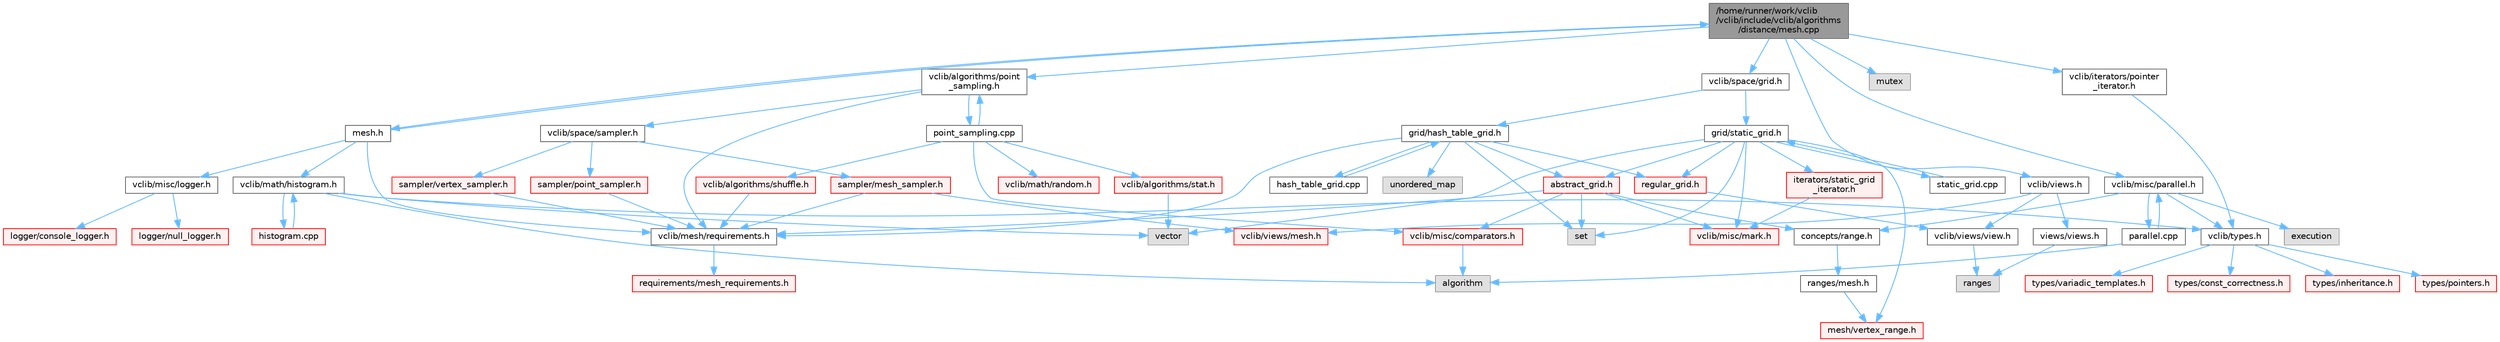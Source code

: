 digraph "/home/runner/work/vclib/vclib/include/vclib/algorithms/distance/mesh.cpp"
{
 // LATEX_PDF_SIZE
  bgcolor="transparent";
  edge [fontname=Helvetica,fontsize=10,labelfontname=Helvetica,labelfontsize=10];
  node [fontname=Helvetica,fontsize=10,shape=box,height=0.2,width=0.4];
  Node1 [label="/home/runner/work/vclib\l/vclib/include/vclib/algorithms\l/distance/mesh.cpp",height=0.2,width=0.4,color="gray40", fillcolor="grey60", style="filled", fontcolor="black",tooltip=" "];
  Node1 -> Node2 [color="steelblue1",style="solid"];
  Node2 [label="mesh.h",height=0.2,width=0.4,color="grey40", fillcolor="white", style="filled",URL="$algorithms_2distance_2mesh_8h.html",tooltip=" "];
  Node2 -> Node3 [color="steelblue1",style="solid"];
  Node3 [label="vclib/math/histogram.h",height=0.2,width=0.4,color="grey40", fillcolor="white", style="filled",URL="$histogram_8h.html",tooltip=" "];
  Node3 -> Node4 [color="steelblue1",style="solid"];
  Node4 [label="algorithm",height=0.2,width=0.4,color="grey60", fillcolor="#E0E0E0", style="filled",tooltip=" "];
  Node3 -> Node5 [color="steelblue1",style="solid"];
  Node5 [label="vector",height=0.2,width=0.4,color="grey60", fillcolor="#E0E0E0", style="filled",tooltip=" "];
  Node3 -> Node6 [color="steelblue1",style="solid"];
  Node6 [label="vclib/types.h",height=0.2,width=0.4,color="grey40", fillcolor="white", style="filled",URL="$types_8h.html",tooltip=" "];
  Node6 -> Node7 [color="steelblue1",style="solid"];
  Node7 [label="types/const_correctness.h",height=0.2,width=0.4,color="red", fillcolor="#FFF0F0", style="filled",URL="$types_2const__correctness_8h.html",tooltip=" "];
  Node6 -> Node9 [color="steelblue1",style="solid"];
  Node9 [label="types/inheritance.h",height=0.2,width=0.4,color="red", fillcolor="#FFF0F0", style="filled",URL="$inheritance_8h.html",tooltip=" "];
  Node6 -> Node10 [color="steelblue1",style="solid"];
  Node10 [label="types/pointers.h",height=0.2,width=0.4,color="red", fillcolor="#FFF0F0", style="filled",URL="$types_2pointers_8h.html",tooltip=" "];
  Node6 -> Node11 [color="steelblue1",style="solid"];
  Node11 [label="types/variadic_templates.h",height=0.2,width=0.4,color="red", fillcolor="#FFF0F0", style="filled",URL="$variadic__templates_8h.html",tooltip=" "];
  Node3 -> Node17 [color="steelblue1",style="solid"];
  Node17 [label="histogram.cpp",height=0.2,width=0.4,color="red", fillcolor="#FFF0F0", style="filled",URL="$histogram_8cpp.html",tooltip=" "];
  Node17 -> Node3 [color="steelblue1",style="solid"];
  Node2 -> Node19 [color="steelblue1",style="solid"];
  Node19 [label="vclib/mesh/requirements.h",height=0.2,width=0.4,color="grey40", fillcolor="white", style="filled",URL="$requirements_8h.html",tooltip=" "];
  Node19 -> Node20 [color="steelblue1",style="solid"];
  Node20 [label="requirements/mesh_requirements.h",height=0.2,width=0.4,color="red", fillcolor="#FFF0F0", style="filled",URL="$mesh__requirements_8h.html",tooltip=" "];
  Node2 -> Node177 [color="steelblue1",style="solid"];
  Node177 [label="vclib/misc/logger.h",height=0.2,width=0.4,color="grey40", fillcolor="white", style="filled",URL="$misc_2logger_8h.html",tooltip=" "];
  Node177 -> Node178 [color="steelblue1",style="solid"];
  Node178 [label="logger/console_logger.h",height=0.2,width=0.4,color="red", fillcolor="#FFF0F0", style="filled",URL="$console__logger_8h.html",tooltip=" "];
  Node177 -> Node192 [color="steelblue1",style="solid"];
  Node192 [label="logger/null_logger.h",height=0.2,width=0.4,color="red", fillcolor="#FFF0F0", style="filled",URL="$null__logger_8h.html",tooltip=" "];
  Node2 -> Node1 [color="steelblue1",style="solid"];
  Node1 -> Node193 [color="steelblue1",style="solid"];
  Node193 [label="vclib/algorithms/point\l_sampling.h",height=0.2,width=0.4,color="grey40", fillcolor="white", style="filled",URL="$point__sampling_8h.html",tooltip=" "];
  Node193 -> Node19 [color="steelblue1",style="solid"];
  Node193 -> Node194 [color="steelblue1",style="solid"];
  Node194 [label="vclib/space/sampler.h",height=0.2,width=0.4,color="grey40", fillcolor="white", style="filled",URL="$space_2sampler_8h.html",tooltip=" "];
  Node194 -> Node195 [color="steelblue1",style="solid"];
  Node195 [label="sampler/mesh_sampler.h",height=0.2,width=0.4,color="red", fillcolor="#FFF0F0", style="filled",URL="$mesh__sampler_8h.html",tooltip=" "];
  Node195 -> Node19 [color="steelblue1",style="solid"];
  Node195 -> Node197 [color="steelblue1",style="solid"];
  Node197 [label="vclib/views/mesh.h",height=0.2,width=0.4,color="red", fillcolor="#FFF0F0", style="filled",URL="$views_2mesh_8h.html",tooltip=" "];
  Node194 -> Node243 [color="steelblue1",style="solid"];
  Node243 [label="sampler/point_sampler.h",height=0.2,width=0.4,color="red", fillcolor="#FFF0F0", style="filled",URL="$point__sampler_8h.html",tooltip=" "];
  Node243 -> Node19 [color="steelblue1",style="solid"];
  Node194 -> Node245 [color="steelblue1",style="solid"];
  Node245 [label="sampler/vertex_sampler.h",height=0.2,width=0.4,color="red", fillcolor="#FFF0F0", style="filled",URL="$vertex__sampler_8h.html",tooltip=" "];
  Node245 -> Node19 [color="steelblue1",style="solid"];
  Node193 -> Node247 [color="steelblue1",style="solid"];
  Node247 [label="point_sampling.cpp",height=0.2,width=0.4,color="grey40", fillcolor="white", style="filled",URL="$point__sampling_8cpp.html",tooltip=" "];
  Node247 -> Node193 [color="steelblue1",style="solid"];
  Node247 -> Node248 [color="steelblue1",style="solid"];
  Node248 [label="vclib/algorithms/shuffle.h",height=0.2,width=0.4,color="red", fillcolor="#FFF0F0", style="filled",URL="$shuffle_8h.html",tooltip=" "];
  Node248 -> Node19 [color="steelblue1",style="solid"];
  Node247 -> Node251 [color="steelblue1",style="solid"];
  Node251 [label="vclib/algorithms/stat.h",height=0.2,width=0.4,color="red", fillcolor="#FFF0F0", style="filled",URL="$stat_8h.html",tooltip=" "];
  Node251 -> Node5 [color="steelblue1",style="solid"];
  Node247 -> Node262 [color="steelblue1",style="solid"];
  Node262 [label="vclib/math/random.h",height=0.2,width=0.4,color="red", fillcolor="#FFF0F0", style="filled",URL="$random_8h.html",tooltip=" "];
  Node247 -> Node241 [color="steelblue1",style="solid"];
  Node241 [label="vclib/misc/comparators.h",height=0.2,width=0.4,color="red", fillcolor="#FFF0F0", style="filled",URL="$comparators_8h.html",tooltip=" "];
  Node241 -> Node4 [color="steelblue1",style="solid"];
  Node1 -> Node264 [color="steelblue1",style="solid"];
  Node264 [label="vclib/space/grid.h",height=0.2,width=0.4,color="grey40", fillcolor="white", style="filled",URL="$grid_8h.html",tooltip=" "];
  Node264 -> Node265 [color="steelblue1",style="solid"];
  Node265 [label="grid/hash_table_grid.h",height=0.2,width=0.4,color="grey40", fillcolor="white", style="filled",URL="$hash__table__grid_8h.html",tooltip=" "];
  Node265 -> Node234 [color="steelblue1",style="solid"];
  Node234 [label="set",height=0.2,width=0.4,color="grey60", fillcolor="#E0E0E0", style="filled",tooltip=" "];
  Node265 -> Node109 [color="steelblue1",style="solid"];
  Node109 [label="unordered_map",height=0.2,width=0.4,color="grey60", fillcolor="#E0E0E0", style="filled",tooltip=" "];
  Node265 -> Node19 [color="steelblue1",style="solid"];
  Node265 -> Node266 [color="steelblue1",style="solid"];
  Node266 [label="abstract_grid.h",height=0.2,width=0.4,color="red", fillcolor="#FFF0F0", style="filled",URL="$abstract__grid_8h.html",tooltip=" "];
  Node266 -> Node234 [color="steelblue1",style="solid"];
  Node266 -> Node203 [color="steelblue1",style="solid"];
  Node203 [label="concepts/range.h",height=0.2,width=0.4,color="grey40", fillcolor="white", style="filled",URL="$range_8h.html",tooltip=" "];
  Node203 -> Node204 [color="steelblue1",style="solid"];
  Node204 [label="ranges/mesh.h",height=0.2,width=0.4,color="grey40", fillcolor="white", style="filled",URL="$concepts_2ranges_2mesh_8h.html",tooltip=" "];
  Node204 -> Node205 [color="steelblue1",style="solid"];
  Node205 [label="mesh/vertex_range.h",height=0.2,width=0.4,color="red", fillcolor="#FFF0F0", style="filled",URL="$vertex__range_8h.html",tooltip=" "];
  Node266 -> Node19 [color="steelblue1",style="solid"];
  Node266 -> Node241 [color="steelblue1",style="solid"];
  Node266 -> Node279 [color="steelblue1",style="solid"];
  Node279 [label="vclib/misc/mark.h",height=0.2,width=0.4,color="red", fillcolor="#FFF0F0", style="filled",URL="$misc_2mark_8h.html",tooltip=" "];
  Node265 -> Node293 [color="steelblue1",style="solid"];
  Node293 [label="regular_grid.h",height=0.2,width=0.4,color="red", fillcolor="#FFF0F0", style="filled",URL="$regular__grid_8h.html",tooltip=" "];
  Node293 -> Node87 [color="steelblue1",style="solid"];
  Node87 [label="vclib/views/view.h",height=0.2,width=0.4,color="grey40", fillcolor="white", style="filled",URL="$view_8h.html",tooltip=" "];
  Node87 -> Node88 [color="steelblue1",style="solid"];
  Node88 [label="ranges",height=0.2,width=0.4,color="grey60", fillcolor="#E0E0E0", style="filled",tooltip=" "];
  Node265 -> Node297 [color="steelblue1",style="solid"];
  Node297 [label="hash_table_grid.cpp",height=0.2,width=0.4,color="grey40", fillcolor="white", style="filled",URL="$hash__table__grid_8cpp.html",tooltip=" "];
  Node297 -> Node265 [color="steelblue1",style="solid"];
  Node264 -> Node298 [color="steelblue1",style="solid"];
  Node298 [label="grid/static_grid.h",height=0.2,width=0.4,color="grey40", fillcolor="white", style="filled",URL="$static__grid_8h.html",tooltip=" "];
  Node298 -> Node234 [color="steelblue1",style="solid"];
  Node298 -> Node5 [color="steelblue1",style="solid"];
  Node298 -> Node279 [color="steelblue1",style="solid"];
  Node298 -> Node266 [color="steelblue1",style="solid"];
  Node298 -> Node293 [color="steelblue1",style="solid"];
  Node298 -> Node299 [color="steelblue1",style="solid"];
  Node299 [label="iterators/static_grid\l_iterator.h",height=0.2,width=0.4,color="red", fillcolor="#FFF0F0", style="filled",URL="$static__grid__iterator_8h.html",tooltip=" "];
  Node299 -> Node279 [color="steelblue1",style="solid"];
  Node298 -> Node205 [color="steelblue1",style="solid"];
  Node298 -> Node302 [color="steelblue1",style="solid"];
  Node302 [label="static_grid.cpp",height=0.2,width=0.4,color="grey40", fillcolor="white", style="filled",URL="$static__grid_8cpp.html",tooltip=" "];
  Node302 -> Node298 [color="steelblue1",style="solid"];
  Node1 -> Node303 [color="steelblue1",style="solid"];
  Node303 [label="vclib/misc/parallel.h",height=0.2,width=0.4,color="grey40", fillcolor="white", style="filled",URL="$parallel_8h.html",tooltip=" "];
  Node303 -> Node203 [color="steelblue1",style="solid"];
  Node303 -> Node6 [color="steelblue1",style="solid"];
  Node303 -> Node304 [color="steelblue1",style="solid"];
  Node304 [label="execution",height=0.2,width=0.4,color="grey60", fillcolor="#E0E0E0", style="filled",tooltip=" "];
  Node303 -> Node305 [color="steelblue1",style="solid"];
  Node305 [label="parallel.cpp",height=0.2,width=0.4,color="grey40", fillcolor="white", style="filled",URL="$parallel_8cpp.html",tooltip=" "];
  Node305 -> Node303 [color="steelblue1",style="solid"];
  Node305 -> Node4 [color="steelblue1",style="solid"];
  Node1 -> Node306 [color="steelblue1",style="solid"];
  Node306 [label="vclib/views.h",height=0.2,width=0.4,color="grey40", fillcolor="white", style="filled",URL="$views_8h.html",tooltip=" "];
  Node306 -> Node87 [color="steelblue1",style="solid"];
  Node306 -> Node307 [color="steelblue1",style="solid"];
  Node307 [label="views/views.h",height=0.2,width=0.4,color="grey40", fillcolor="white", style="filled",URL="$views_2views_8h.html",tooltip=" "];
  Node307 -> Node88 [color="steelblue1",style="solid"];
  Node306 -> Node197 [color="steelblue1",style="solid"];
  Node1 -> Node181 [color="steelblue1",style="solid"];
  Node181 [label="mutex",height=0.2,width=0.4,color="grey60", fillcolor="#E0E0E0", style="filled",tooltip=" "];
  Node1 -> Node308 [color="steelblue1",style="solid"];
  Node308 [label="vclib/iterators/pointer\l_iterator.h",height=0.2,width=0.4,color="grey40", fillcolor="white", style="filled",URL="$pointer__iterator_8h.html",tooltip=" "];
  Node308 -> Node6 [color="steelblue1",style="solid"];
}
